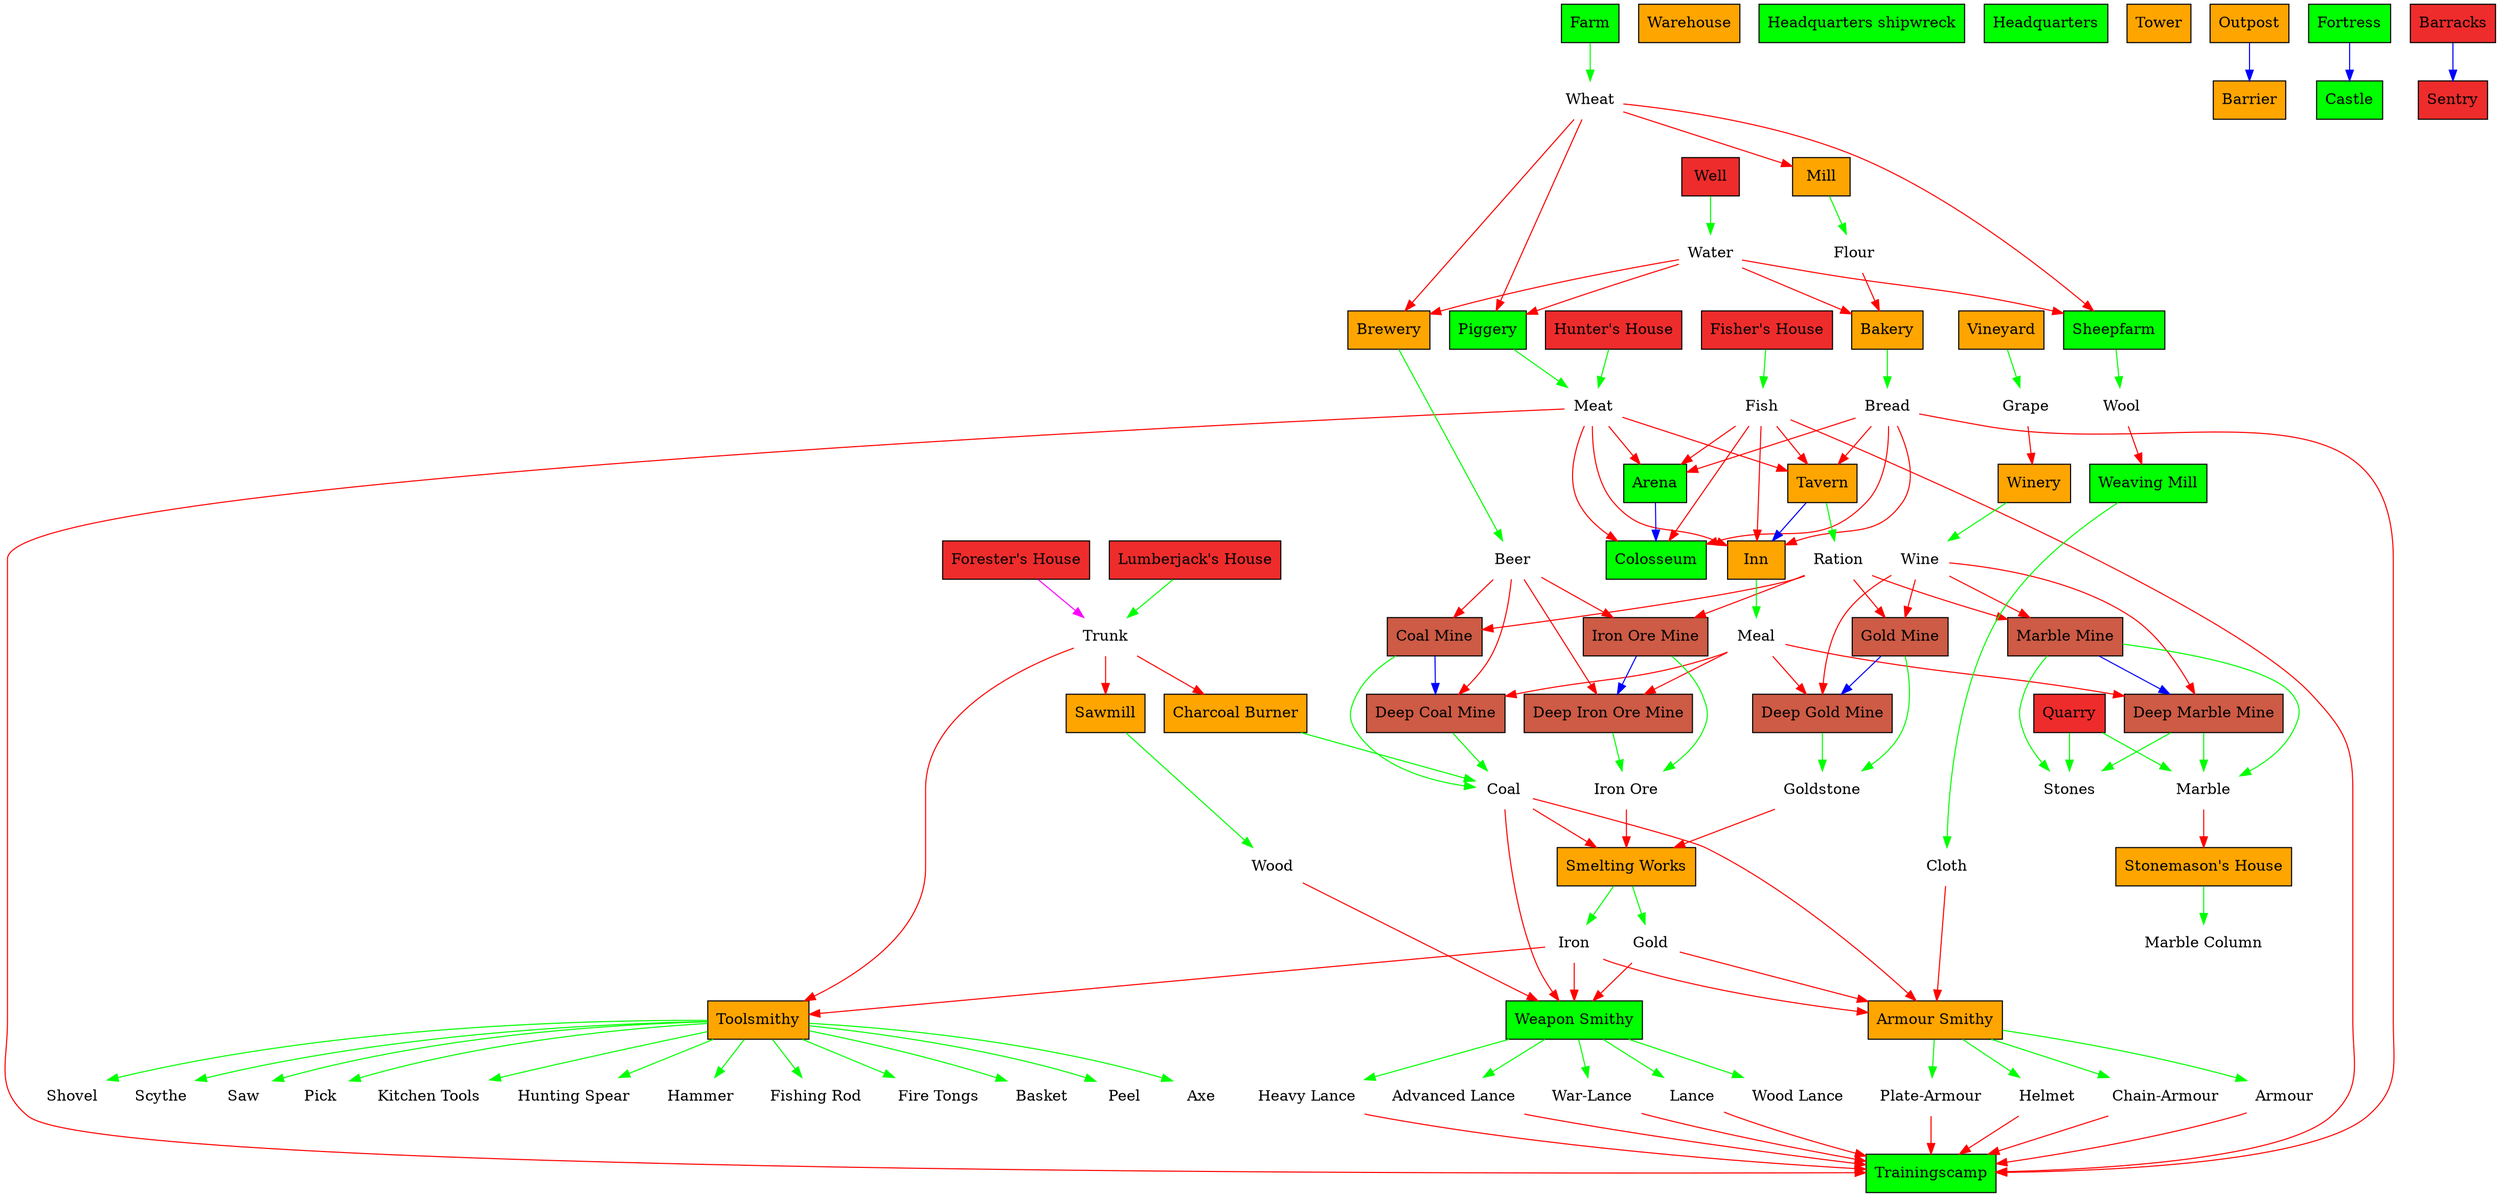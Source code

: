 digraph "Widelands mpire Tribe Tech Tree"
{
	"wool" [shape=plaintext, label="Wool"]
	"wood_lance" [shape=plaintext, label="Wood Lance"]
	"wood" [shape=plaintext, label="Wood"]
	"wine" [shape=plaintext, label="Wine"]
	"wheat" [shape=plaintext, label="Wheat"]
	"water" [shape=plaintext, label="Water"]
	"war_lance" [shape=plaintext, label="War-Lance"]
	"trunk" [shape=plaintext, label="Trunk"]
	"stone" [shape=plaintext, label="Stones"]
	"shovel" [shape=plaintext, label="Shovel"]
	"scythe" [shape=plaintext, label="Scythe"]
	"saw" [shape=plaintext, label="Saw"]
	"ration" [shape=plaintext, label="Ration"]
	"plate_armour" [shape=plaintext, label="Plate-Armour"]
	"pick" [shape=plaintext, label="Pick"]
	"meat" [shape=plaintext, label="Meat"]
	"meal" [shape=plaintext, label="Meal"]
	"marble" [shape=plaintext, label="Marble"]
	"marblecolumn" [shape=plaintext, label="Marble Column"]
	"lance" [shape=plaintext, label="Lance"]
	"kitchen_tools" [shape=plaintext, label="Kitchen Tools"]
	"ironore" [shape=plaintext, label="Iron Ore"]
	"iron" [shape=plaintext, label="Iron"]
	"hunting_spear" [shape=plaintext, label="Hunting Spear"]
	"helm" [shape=plaintext, label="Helmet"]
	"heavy_lance" [shape=plaintext, label="Heavy Lance"]
	"hammer" [shape=plaintext, label="Hammer"]
	"grape" [shape=plaintext, label="Grape"]
	"goldstone" [shape=plaintext, label="Goldstone"]
	"gold" [shape=plaintext, label="Gold"]
	"flour" [shape=plaintext, label="Flour"]
	"fishing_rod" [shape=plaintext, label="Fishing Rod"]
	"fish" [shape=plaintext, label="Fish"]
	"fire_tongs" [shape=plaintext, label="Fire Tongs"]
	"coal" [shape=plaintext, label="Coal"]
	"cloth" [shape=plaintext, label="Cloth"]
	"chain_armour" [shape=plaintext, label="Chain-Armour"]
	"bread" [shape=plaintext, label="Bread"]
	"beer" [shape=plaintext, label="Beer"]
	"basket" [shape=plaintext, label="Basket"]
	"bakingtray" [shape=plaintext, label="Peel"]
	"axe" [shape=plaintext, label="Axe"]
	"armour" [shape=plaintext, label="Armour"]
	"advanced_lance" [shape=plaintext, label="Advanced Lance"]
	"vineyard" [shape=box, style=filled, fillcolor=orange, label="Vineyard"]
	"vineyard" -> "grape" [color=green]
	"winery" [shape=box, style=filled, fillcolor=orange, label="Winery"]
	"grape" -> "winery" [color=red]
	"winery" -> "wine" [color=green]
	"well" [shape=box, style=filled, fillcolor=firebrick2, label="Well"]
	"well" -> "water" [color=green]
	"weaving-mill" [shape=box, style=filled, fillcolor=green, label="Weaving Mill"]
	"wool" -> "weaving-mill" [color=red]
	"weaving-mill" -> "cloth" [color=green]
	"weaponsmithy" [shape=box, style=filled, fillcolor=green, label="Weapon Smithy"]
	"wood" -> "weaponsmithy" [color=red]
	"coal" -> "weaponsmithy" [color=red]
	"gold" -> "weaponsmithy" [color=red]
	"iron" -> "weaponsmithy" [color=red]
	"weaponsmithy" -> "war_lance" [color=green]
	"weaponsmithy" -> "heavy_lance" [color=green]
	"weaponsmithy" -> "advanced_lance" [color=green]
	"weaponsmithy" -> "lance" [color=green]
	"weaponsmithy" -> "wood_lance" [color=green]
	"toolsmithy" [shape=box, style=filled, fillcolor=orange, label="Toolsmithy"]
	"trunk" -> "toolsmithy" [color=red]
	"iron" -> "toolsmithy" [color=red]
	"toolsmithy" -> "saw" [color=green]
	"toolsmithy" -> "basket" [color=green]
	"toolsmithy" -> "hunting_spear" [color=green]
	"toolsmithy" -> "shovel" [color=green]
	"toolsmithy" -> "scythe" [color=green]
	"toolsmithy" -> "pick" [color=green]
	"toolsmithy" -> "kitchen_tools" [color=green]
	"toolsmithy" -> "hammer" [color=green]
	"toolsmithy" -> "fishing_rod" [color=green]
	"toolsmithy" -> "fire_tongs" [color=green]
	"toolsmithy" -> "bakingtray" [color=green]
	"toolsmithy" -> "axe" [color=green]
	"tavern" [shape=box, style=filled, fillcolor=orange, label="Tavern"]
	"meat" -> "tavern" [color=red]
	"bread" -> "tavern" [color=red]
	"fish" -> "tavern" [color=red]
	"tavern" -> "ration" [color=green]
	"tavern" -> "inn" [color=blue]
	"stonemasons_house" [shape=box, style=filled, fillcolor=orange, label="Stonemason's House"]
	"marble" -> "stonemasons_house" [color=red]
	"stonemasons_house" -> "marblecolumn" [color=green]
	"smelting_works" [shape=box, style=filled, fillcolor=orange, label="Smelting Works"]
	"coal" -> "smelting_works" [color=red]
	"goldstone" -> "smelting_works" [color=red]
	"ironore" -> "smelting_works" [color=red]
	"smelting_works" -> "gold" [color=green]
	"smelting_works" -> "iron" [color=green]
	"sheepfarm" [shape=box, style=filled, fillcolor=green, label="Sheepfarm"]
	"water" -> "sheepfarm" [color=red]
	"wheat" -> "sheepfarm" [color=red]
	"sheepfarm" -> "wool" [color=green]
	"sawmill" [shape=box, style=filled, fillcolor=orange, label="Sawmill"]
	"trunk" -> "sawmill" [color=red]
	"sawmill" -> "wood" [color=green]
	"quarry" [shape=box, style=filled, fillcolor=firebrick2, label="Quarry"]
	"quarry" -> "marble" [color=green]
	"quarry" -> "stone" [color=green]
	"piggery" [shape=box, style=filled, fillcolor=green, label="Piggery"]
	"water" -> "piggery" [color=red]
	"wheat" -> "piggery" [color=red]
	"piggery" -> "meat" [color=green]
	"oremine" [shape=box, style=filled, fillcolor=coral3, label="Iron Ore Mine"]
	"beer" -> "oremine" [color=red]
	"ration" -> "oremine" [color=red]
	"oremine" -> "ironore" [color=green]
	"oremine" -> "deep_oremine" [color=blue]
	"mill" [shape=box, style=filled, fillcolor=orange, label="Mill"]
	"wheat" -> "mill" [color=red]
	"mill" -> "flour" [color=green]
	"marblemine" [shape=box, style=filled, fillcolor=coral3, label="Marble Mine"]
	"wine" -> "marblemine" [color=red]
	"ration" -> "marblemine" [color=red]
	"marblemine" -> "stone" [color=green]
	"marblemine" -> "marble" [color=green]
	"marblemine" -> "deep_marblemine" [color=blue]
	"lumberjacks_house" [shape=box, style=filled, fillcolor=firebrick2, label="Lumberjack's House"]
	"lumberjacks_house" -> "trunk" [color=green]
	"inn" [shape=box, style=filled, fillcolor=orange, label="Inn"]
	"meat" -> "inn" [color=red]
	"bread" -> "inn" [color=red]
	"fish" -> "inn" [color=red]
	"inn" -> "meal" [color=green]
	"hunters_house" [shape=box, style=filled, fillcolor=firebrick2, label="Hunter's House"]
	"hunters_house" -> "meat" [color=green]
	"goldmine" [shape=box, style=filled, fillcolor=coral3, label="Gold Mine"]
	"wine" -> "goldmine" [color=red]
	"ration" -> "goldmine" [color=red]
	"goldmine" -> "goldstone" [color=green]
	"goldmine" -> "deep_goldmine" [color=blue]
	"foresters_house" [shape=box, style=filled, fillcolor=firebrick2, label="Forester's House"]
	"foresters_house" -> "trunk" [color=magenta]
	"fishers_house" [shape=box, style=filled, fillcolor=firebrick2, label="Fisher's House"]
	"fishers_house" -> "fish" [color=green]
	"farm" [shape=box, style=filled, fillcolor=green, label="Farm"]
	"farm" -> "wheat" [color=green]
	"deep_oremine" [shape=box, style=filled, fillcolor=coral3, label="Deep Iron Ore Mine"]
	"beer" -> "deep_oremine" [color=red]
	"meal" -> "deep_oremine" [color=red]
	"deep_oremine" -> "ironore" [color=green]
	"deep_marblemine" [shape=box, style=filled, fillcolor=coral3, label="Deep Marble Mine"]
	"wine" -> "deep_marblemine" [color=red]
	"meal" -> "deep_marblemine" [color=red]
	"deep_marblemine" -> "stone" [color=green]
	"deep_marblemine" -> "marble" [color=green]
	"deep_goldmine" [shape=box, style=filled, fillcolor=coral3, label="Deep Gold Mine"]
	"wine" -> "deep_goldmine" [color=red]
	"meal" -> "deep_goldmine" [color=red]
	"deep_goldmine" -> "goldstone" [color=green]
	"coalmine" [shape=box, style=filled, fillcolor=coral3, label="Coal Mine"]
	"beer" -> "coalmine" [color=red]
	"ration" -> "coalmine" [color=red]
	"coalmine" -> "coal" [color=green]
	"coalmine" -> "deep_coalmine" [color=blue]
	"deep_coalmine" [shape=box, style=filled, fillcolor=coral3, label="Deep Coal Mine"]
	"beer" -> "deep_coalmine" [color=red]
	"meal" -> "deep_coalmine" [color=red]
	"deep_coalmine" -> "coal" [color=green]
	"burners_house" [shape=box, style=filled, fillcolor=orange, label="Charcoal Burner"]
	"trunk" -> "burners_house" [color=red]
	"burners_house" -> "coal" [color=green]
	"brewery" [shape=box, style=filled, fillcolor=orange, label="Brewery"]
	"wheat" -> "brewery" [color=red]
	"water" -> "brewery" [color=red]
	"brewery" -> "beer" [color=green]
	"bakery" [shape=box, style=filled, fillcolor=orange, label="Bakery"]
	"water" -> "bakery" [color=red]
	"flour" -> "bakery" [color=red]
	"bakery" -> "bread" [color=green]
	"armoursmithy" [shape=box, style=filled, fillcolor=orange, label="Armour Smithy"]
	"cloth" -> "armoursmithy" [color=red]
	"coal" -> "armoursmithy" [color=red]
	"gold" -> "armoursmithy" [color=red]
	"iron" -> "armoursmithy" [color=red]
	"armoursmithy" -> "plate_armour" [color=green]
	"armoursmithy" -> "chain_armour" [color=green]
	"armoursmithy" -> "armour" [color=green]
	"armoursmithy" -> "helm" [color=green]
	"warehouse" [shape=box, style=filled, fillcolor=orange, label="Warehouse"]
	"headquarters_shipwreck" [shape=box, style=filled, fillcolor=green, label="Headquarters shipwreck"]
	"headquarters" [shape=box, style=filled, fillcolor=green, label="Headquarters"]
	"tower" [shape=box, style=filled, fillcolor=orange, label="Tower"]
	"outpost" [shape=box, style=filled, fillcolor=orange, label="Outpost"]
	"outpost" -> "barrier" [color=blue]
	"fortress" [shape=box, style=filled, fillcolor=green, label="Fortress"]
	"fortress" -> "castle" [color=blue]
	"castle" [shape=box, style=filled, fillcolor=green, label="Castle"]
	"barrier" [shape=box, style=filled, fillcolor=orange, label="Barrier"]
	"barracks" [shape=box, style=filled, fillcolor=firebrick2, label="Barracks"]
	"barracks" -> "sentry" [color=blue]
	"sentry" [shape=box, style=filled, fillcolor=firebrick2, label="Sentry"]
	"trainingscamp" [shape=box, style=filled, fillcolor=green, label="Trainingscamp"]
	"plate_armour" -> "trainingscamp" [color=red]
	"chain_armour" -> "trainingscamp" [color=red]
	"armour" -> "trainingscamp" [color=red]
	"helm" -> "trainingscamp" [color=red]
	"war_lance" -> "trainingscamp" [color=red]
	"heavy_lance" -> "trainingscamp" [color=red]
	"advanced_lance" -> "trainingscamp" [color=red]
	"lance" -> "trainingscamp" [color=red]
	"meat" -> "trainingscamp" [color=red]
	"fish" -> "trainingscamp" [color=red]
	"bread" -> "trainingscamp" [color=red]
	"arena" [shape=box, style=filled, fillcolor=green, label="Arena"]
	"meat" -> "arena" [color=red]
	"fish" -> "arena" [color=red]
	"bread" -> "arena" [color=red]
	"arena" -> "colosseum" [color=blue]
	"colosseum" [shape=box, style=filled, fillcolor=green, label="Colosseum"]
	"meat" -> "colosseum" [color=red]
	"fish" -> "colosseum" [color=red]
	"bread" -> "colosseum" [color=red]
}
